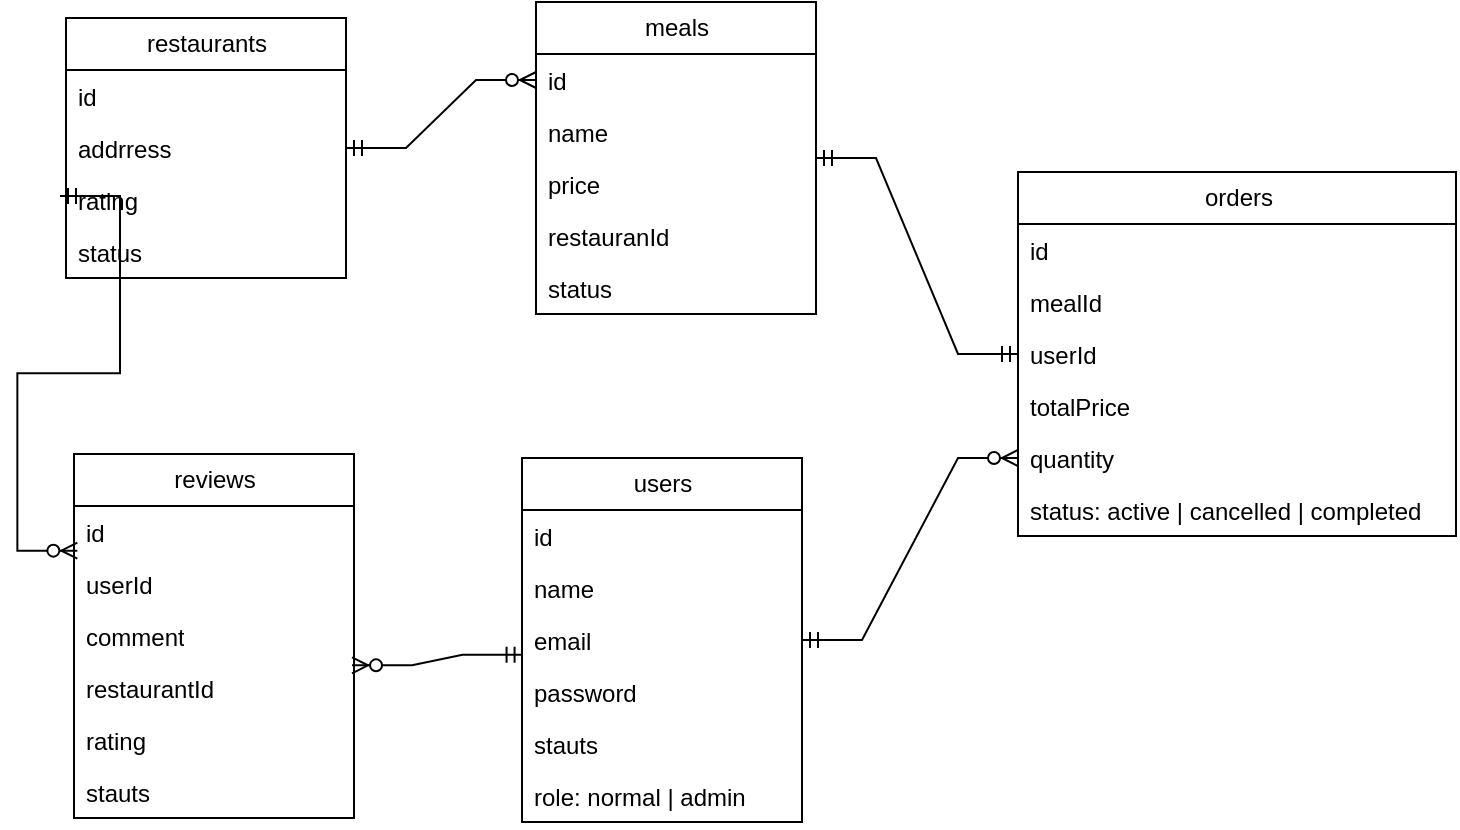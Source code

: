 <mxfile version="21.6.8" type="device">
  <diagram id="A4aDUiH0q_BKl5lCQa1C" name="Page-1">
    <mxGraphModel dx="780" dy="544" grid="0" gridSize="10" guides="1" tooltips="1" connect="1" arrows="1" fold="1" page="1" pageScale="1" pageWidth="850" pageHeight="1100" math="0" shadow="0">
      <root>
        <mxCell id="0" />
        <mxCell id="1" parent="0" />
        <mxCell id="2" value="meals" style="swimlane;fontStyle=0;childLayout=stackLayout;horizontal=1;startSize=26;fillColor=none;horizontalStack=0;resizeParent=1;resizeParentMax=0;resizeLast=0;collapsible=1;marginBottom=0;html=1;" parent="1" vertex="1">
          <mxGeometry x="368" width="140" height="156" as="geometry" />
        </mxCell>
        <mxCell id="3" value="id" style="text;strokeColor=none;fillColor=none;align=left;verticalAlign=top;spacingLeft=4;spacingRight=4;overflow=hidden;rotatable=0;points=[[0,0.5],[1,0.5]];portConstraint=eastwest;whiteSpace=wrap;html=1;" parent="2" vertex="1">
          <mxGeometry y="26" width="140" height="26" as="geometry" />
        </mxCell>
        <mxCell id="33" value="name" style="text;strokeColor=none;fillColor=none;align=left;verticalAlign=top;spacingLeft=4;spacingRight=4;overflow=hidden;rotatable=0;points=[[0,0.5],[1,0.5]];portConstraint=eastwest;whiteSpace=wrap;html=1;" parent="2" vertex="1">
          <mxGeometry y="52" width="140" height="26" as="geometry" />
        </mxCell>
        <mxCell id="4" value="price" style="text;strokeColor=none;fillColor=none;align=left;verticalAlign=top;spacingLeft=4;spacingRight=4;overflow=hidden;rotatable=0;points=[[0,0.5],[1,0.5]];portConstraint=eastwest;whiteSpace=wrap;html=1;" parent="2" vertex="1">
          <mxGeometry y="78" width="140" height="26" as="geometry" />
        </mxCell>
        <mxCell id="5" value="restauranId" style="text;strokeColor=none;fillColor=none;align=left;verticalAlign=top;spacingLeft=4;spacingRight=4;overflow=hidden;rotatable=0;points=[[0,0.5],[1,0.5]];portConstraint=eastwest;whiteSpace=wrap;html=1;" parent="2" vertex="1">
          <mxGeometry y="104" width="140" height="26" as="geometry" />
        </mxCell>
        <mxCell id="31" value="status" style="text;strokeColor=none;fillColor=none;align=left;verticalAlign=top;spacingLeft=4;spacingRight=4;overflow=hidden;rotatable=0;points=[[0,0.5],[1,0.5]];portConstraint=eastwest;whiteSpace=wrap;html=1;" parent="2" vertex="1">
          <mxGeometry y="130" width="140" height="26" as="geometry" />
        </mxCell>
        <mxCell id="34" value="restaurants" style="swimlane;fontStyle=0;childLayout=stackLayout;horizontal=1;startSize=26;fillColor=none;horizontalStack=0;resizeParent=1;resizeParentMax=0;resizeLast=0;collapsible=1;marginBottom=0;html=1;" parent="1" vertex="1">
          <mxGeometry x="133" y="8" width="140" height="130" as="geometry" />
        </mxCell>
        <mxCell id="35" value="id" style="text;strokeColor=none;fillColor=none;align=left;verticalAlign=top;spacingLeft=4;spacingRight=4;overflow=hidden;rotatable=0;points=[[0,0.5],[1,0.5]];portConstraint=eastwest;whiteSpace=wrap;html=1;" parent="34" vertex="1">
          <mxGeometry y="26" width="140" height="26" as="geometry" />
        </mxCell>
        <mxCell id="37" value="addrress" style="text;strokeColor=none;fillColor=none;align=left;verticalAlign=top;spacingLeft=4;spacingRight=4;overflow=hidden;rotatable=0;points=[[0,0.5],[1,0.5]];portConstraint=eastwest;whiteSpace=wrap;html=1;" parent="34" vertex="1">
          <mxGeometry y="52" width="140" height="26" as="geometry" />
        </mxCell>
        <mxCell id="38" value="rating" style="text;strokeColor=none;fillColor=none;align=left;verticalAlign=top;spacingLeft=4;spacingRight=4;overflow=hidden;rotatable=0;points=[[0,0.5],[1,0.5]];portConstraint=eastwest;whiteSpace=wrap;html=1;" parent="34" vertex="1">
          <mxGeometry y="78" width="140" height="26" as="geometry" />
        </mxCell>
        <mxCell id="c5csqJb9DL15kZW5Kqwm-61" value="" style="edgeStyle=entityRelationEdgeStyle;fontSize=12;html=1;endArrow=ERzeroToMany;startArrow=ERmandOne;rounded=0;entryX=0.012;entryY=0.859;entryDx=0;entryDy=0;entryPerimeter=0;" edge="1" parent="34" target="NFQ81Vw1RRtPcw-UdOUY-88">
          <mxGeometry width="100" height="100" relative="1" as="geometry">
            <mxPoint x="-3" y="89" as="sourcePoint" />
            <mxPoint x="92" y="55" as="targetPoint" />
            <Array as="points">
              <mxPoint x="-20" y="7" />
            </Array>
          </mxGeometry>
        </mxCell>
        <mxCell id="39" value="status" style="text;strokeColor=none;fillColor=none;align=left;verticalAlign=top;spacingLeft=4;spacingRight=4;overflow=hidden;rotatable=0;points=[[0,0.5],[1,0.5]];portConstraint=eastwest;whiteSpace=wrap;html=1;" parent="34" vertex="1">
          <mxGeometry y="104" width="140" height="26" as="geometry" />
        </mxCell>
        <mxCell id="54" value="orders" style="swimlane;fontStyle=0;childLayout=stackLayout;horizontal=1;startSize=26;fillColor=default;horizontalStack=0;resizeParent=1;resizeParentMax=0;resizeLast=0;collapsible=1;marginBottom=0;html=1;" parent="1" vertex="1">
          <mxGeometry x="609" y="85" width="219" height="182" as="geometry" />
        </mxCell>
        <mxCell id="55" value="id" style="text;strokeColor=none;fillColor=none;align=left;verticalAlign=top;spacingLeft=4;spacingRight=4;overflow=hidden;rotatable=0;points=[[0,0.5],[1,0.5]];portConstraint=eastwest;whiteSpace=wrap;html=1;" parent="54" vertex="1">
          <mxGeometry y="26" width="219" height="26" as="geometry" />
        </mxCell>
        <mxCell id="56" value="mealId" style="text;strokeColor=none;fillColor=none;align=left;verticalAlign=top;spacingLeft=4;spacingRight=4;overflow=hidden;rotatable=0;points=[[0,0.5],[1,0.5]];portConstraint=eastwest;whiteSpace=wrap;html=1;" parent="54" vertex="1">
          <mxGeometry y="52" width="219" height="26" as="geometry" />
        </mxCell>
        <mxCell id="57" value="userId" style="text;strokeColor=none;fillColor=none;align=left;verticalAlign=top;spacingLeft=4;spacingRight=4;overflow=hidden;rotatable=0;points=[[0,0.5],[1,0.5]];portConstraint=eastwest;whiteSpace=wrap;html=1;" parent="54" vertex="1">
          <mxGeometry y="78" width="219" height="26" as="geometry" />
        </mxCell>
        <mxCell id="58" value="totalPrice" style="text;strokeColor=none;fillColor=none;align=left;verticalAlign=top;spacingLeft=4;spacingRight=4;overflow=hidden;rotatable=0;points=[[0,0.5],[1,0.5]];portConstraint=eastwest;whiteSpace=wrap;html=1;" parent="54" vertex="1">
          <mxGeometry y="104" width="219" height="26" as="geometry" />
        </mxCell>
        <mxCell id="NFQ81Vw1RRtPcw-UdOUY-107" value="quantity" style="text;strokeColor=none;fillColor=none;align=left;verticalAlign=top;spacingLeft=4;spacingRight=4;overflow=hidden;rotatable=0;points=[[0,0.5],[1,0.5]];portConstraint=eastwest;whiteSpace=wrap;html=1;" parent="54" vertex="1">
          <mxGeometry y="130" width="219" height="26" as="geometry" />
        </mxCell>
        <mxCell id="NFQ81Vw1RRtPcw-UdOUY-108" value="status: active | cancelled | completed" style="text;strokeColor=none;fillColor=none;align=left;verticalAlign=top;spacingLeft=4;spacingRight=4;overflow=hidden;rotatable=0;points=[[0,0.5],[1,0.5]];portConstraint=eastwest;whiteSpace=wrap;html=1;" parent="54" vertex="1">
          <mxGeometry y="156" width="219" height="26" as="geometry" />
        </mxCell>
        <mxCell id="NFQ81Vw1RRtPcw-UdOUY-77" value="users" style="swimlane;fontStyle=0;childLayout=stackLayout;horizontal=1;startSize=26;fillColor=none;horizontalStack=0;resizeParent=1;resizeParentMax=0;resizeLast=0;collapsible=1;marginBottom=0;html=1;" parent="1" vertex="1">
          <mxGeometry x="361" y="228" width="140" height="182" as="geometry" />
        </mxCell>
        <mxCell id="NFQ81Vw1RRtPcw-UdOUY-78" value="id" style="text;strokeColor=none;fillColor=none;align=left;verticalAlign=top;spacingLeft=4;spacingRight=4;overflow=hidden;rotatable=0;points=[[0,0.5],[1,0.5]];portConstraint=eastwest;whiteSpace=wrap;html=1;" parent="NFQ81Vw1RRtPcw-UdOUY-77" vertex="1">
          <mxGeometry y="26" width="140" height="26" as="geometry" />
        </mxCell>
        <mxCell id="NFQ81Vw1RRtPcw-UdOUY-79" value="name" style="text;strokeColor=none;fillColor=none;align=left;verticalAlign=top;spacingLeft=4;spacingRight=4;overflow=hidden;rotatable=0;points=[[0,0.5],[1,0.5]];portConstraint=eastwest;whiteSpace=wrap;html=1;" parent="NFQ81Vw1RRtPcw-UdOUY-77" vertex="1">
          <mxGeometry y="52" width="140" height="26" as="geometry" />
        </mxCell>
        <mxCell id="NFQ81Vw1RRtPcw-UdOUY-80" value="email" style="text;strokeColor=none;fillColor=none;align=left;verticalAlign=top;spacingLeft=4;spacingRight=4;overflow=hidden;rotatable=0;points=[[0,0.5],[1,0.5]];portConstraint=eastwest;whiteSpace=wrap;html=1;" parent="NFQ81Vw1RRtPcw-UdOUY-77" vertex="1">
          <mxGeometry y="78" width="140" height="26" as="geometry" />
        </mxCell>
        <mxCell id="NFQ81Vw1RRtPcw-UdOUY-81" value="password&lt;br&gt;&lt;br&gt;" style="text;strokeColor=none;fillColor=none;align=left;verticalAlign=top;spacingLeft=4;spacingRight=4;overflow=hidden;rotatable=0;points=[[0,0.5],[1,0.5]];portConstraint=eastwest;whiteSpace=wrap;html=1;" parent="NFQ81Vw1RRtPcw-UdOUY-77" vertex="1">
          <mxGeometry y="104" width="140" height="26" as="geometry" />
        </mxCell>
        <mxCell id="NFQ81Vw1RRtPcw-UdOUY-86" value="stauts" style="text;strokeColor=none;fillColor=none;align=left;verticalAlign=top;spacingLeft=4;spacingRight=4;overflow=hidden;rotatable=0;points=[[0,0.5],[1,0.5]];portConstraint=eastwest;whiteSpace=wrap;html=1;" parent="NFQ81Vw1RRtPcw-UdOUY-77" vertex="1">
          <mxGeometry y="130" width="140" height="26" as="geometry" />
        </mxCell>
        <mxCell id="NFQ81Vw1RRtPcw-UdOUY-84" value="role: normal | admin" style="text;strokeColor=none;fillColor=none;align=left;verticalAlign=top;spacingLeft=4;spacingRight=4;overflow=hidden;rotatable=0;points=[[0,0.5],[1,0.5]];portConstraint=eastwest;whiteSpace=wrap;html=1;" parent="NFQ81Vw1RRtPcw-UdOUY-77" vertex="1">
          <mxGeometry y="156" width="140" height="26" as="geometry" />
        </mxCell>
        <mxCell id="NFQ81Vw1RRtPcw-UdOUY-87" value="reviews" style="swimlane;fontStyle=0;childLayout=stackLayout;horizontal=1;startSize=26;fillColor=none;horizontalStack=0;resizeParent=1;resizeParentMax=0;resizeLast=0;collapsible=1;marginBottom=0;html=1;" parent="1" vertex="1">
          <mxGeometry x="137" y="226" width="140" height="182" as="geometry" />
        </mxCell>
        <mxCell id="NFQ81Vw1RRtPcw-UdOUY-88" value="id" style="text;strokeColor=none;fillColor=none;align=left;verticalAlign=top;spacingLeft=4;spacingRight=4;overflow=hidden;rotatable=0;points=[[0,0.5],[1,0.5]];portConstraint=eastwest;whiteSpace=wrap;html=1;" parent="NFQ81Vw1RRtPcw-UdOUY-87" vertex="1">
          <mxGeometry y="26" width="140" height="26" as="geometry" />
        </mxCell>
        <mxCell id="NFQ81Vw1RRtPcw-UdOUY-89" value="userId" style="text;strokeColor=none;fillColor=none;align=left;verticalAlign=top;spacingLeft=4;spacingRight=4;overflow=hidden;rotatable=0;points=[[0,0.5],[1,0.5]];portConstraint=eastwest;whiteSpace=wrap;html=1;" parent="NFQ81Vw1RRtPcw-UdOUY-87" vertex="1">
          <mxGeometry y="52" width="140" height="26" as="geometry" />
        </mxCell>
        <mxCell id="NFQ81Vw1RRtPcw-UdOUY-90" value="comment" style="text;strokeColor=none;fillColor=none;align=left;verticalAlign=top;spacingLeft=4;spacingRight=4;overflow=hidden;rotatable=0;points=[[0,0.5],[1,0.5]];portConstraint=eastwest;whiteSpace=wrap;html=1;" parent="NFQ81Vw1RRtPcw-UdOUY-87" vertex="1">
          <mxGeometry y="78" width="140" height="26" as="geometry" />
        </mxCell>
        <mxCell id="NFQ81Vw1RRtPcw-UdOUY-91" value="restaurantId" style="text;strokeColor=none;fillColor=none;align=left;verticalAlign=top;spacingLeft=4;spacingRight=4;overflow=hidden;rotatable=0;points=[[0,0.5],[1,0.5]];portConstraint=eastwest;whiteSpace=wrap;html=1;" parent="NFQ81Vw1RRtPcw-UdOUY-87" vertex="1">
          <mxGeometry y="104" width="140" height="26" as="geometry" />
        </mxCell>
        <mxCell id="NFQ81Vw1RRtPcw-UdOUY-92" value="rating" style="text;strokeColor=none;fillColor=none;align=left;verticalAlign=top;spacingLeft=4;spacingRight=4;overflow=hidden;rotatable=0;points=[[0,0.5],[1,0.5]];portConstraint=eastwest;whiteSpace=wrap;html=1;" parent="NFQ81Vw1RRtPcw-UdOUY-87" vertex="1">
          <mxGeometry y="130" width="140" height="26" as="geometry" />
        </mxCell>
        <mxCell id="NFQ81Vw1RRtPcw-UdOUY-96" value="stauts" style="text;strokeColor=none;fillColor=none;align=left;verticalAlign=top;spacingLeft=4;spacingRight=4;overflow=hidden;rotatable=0;points=[[0,0.5],[1,0.5]];portConstraint=eastwest;whiteSpace=wrap;html=1;" parent="NFQ81Vw1RRtPcw-UdOUY-87" vertex="1">
          <mxGeometry y="156" width="140" height="26" as="geometry" />
        </mxCell>
        <mxCell id="NFQ81Vw1RRtPcw-UdOUY-121" value="" style="edgeStyle=entityRelationEdgeStyle;fontSize=12;html=1;endArrow=ERmandOne;startArrow=ERmandOne;rounded=0;" parent="1" source="2" target="54" edge="1">
          <mxGeometry width="100" height="100" relative="1" as="geometry">
            <mxPoint x="501" y="234" as="sourcePoint" />
            <mxPoint x="601" y="134" as="targetPoint" />
          </mxGeometry>
        </mxCell>
        <mxCell id="c5csqJb9DL15kZW5Kqwm-59" value="" style="edgeStyle=entityRelationEdgeStyle;fontSize=12;html=1;endArrow=ERzeroToMany;startArrow=ERmandOne;rounded=0;entryX=0;entryY=0.25;entryDx=0;entryDy=0;" edge="1" parent="1" source="34" target="2">
          <mxGeometry width="100" height="100" relative="1" as="geometry">
            <mxPoint x="306" y="174" as="sourcePoint" />
            <mxPoint x="366" y="18" as="targetPoint" />
            <Array as="points">
              <mxPoint x="256" y="-9" />
            </Array>
          </mxGeometry>
        </mxCell>
        <mxCell id="c5csqJb9DL15kZW5Kqwm-63" value="" style="edgeStyle=entityRelationEdgeStyle;fontSize=12;html=1;endArrow=ERzeroToMany;startArrow=ERmandOne;rounded=0;entryX=0;entryY=0.5;entryDx=0;entryDy=0;exitX=1;exitY=0.5;exitDx=0;exitDy=0;" edge="1" parent="1" source="NFQ81Vw1RRtPcw-UdOUY-80" target="NFQ81Vw1RRtPcw-UdOUY-107">
          <mxGeometry width="100" height="100" relative="1" as="geometry">
            <mxPoint x="690" y="250" as="sourcePoint" />
            <mxPoint x="608" y="317" as="targetPoint" />
            <Array as="points">
              <mxPoint x="618" y="67" />
              <mxPoint x="606" y="230" />
            </Array>
          </mxGeometry>
        </mxCell>
        <mxCell id="c5csqJb9DL15kZW5Kqwm-62" value="" style="edgeStyle=entityRelationEdgeStyle;fontSize=12;html=1;endArrow=ERzeroToMany;startArrow=ERmandOne;rounded=0;exitX=0.002;exitY=0.782;exitDx=0;exitDy=0;exitPerimeter=0;entryX=0.993;entryY=0.064;entryDx=0;entryDy=0;entryPerimeter=0;" edge="1" parent="1" source="NFQ81Vw1RRtPcw-UdOUY-80" target="NFQ81Vw1RRtPcw-UdOUY-91">
          <mxGeometry width="100" height="100" relative="1" as="geometry">
            <mxPoint x="359" y="273" as="sourcePoint" />
            <mxPoint x="329" y="366" as="targetPoint" />
            <Array as="points">
              <mxPoint x="287" y="90" />
            </Array>
          </mxGeometry>
        </mxCell>
      </root>
    </mxGraphModel>
  </diagram>
</mxfile>

